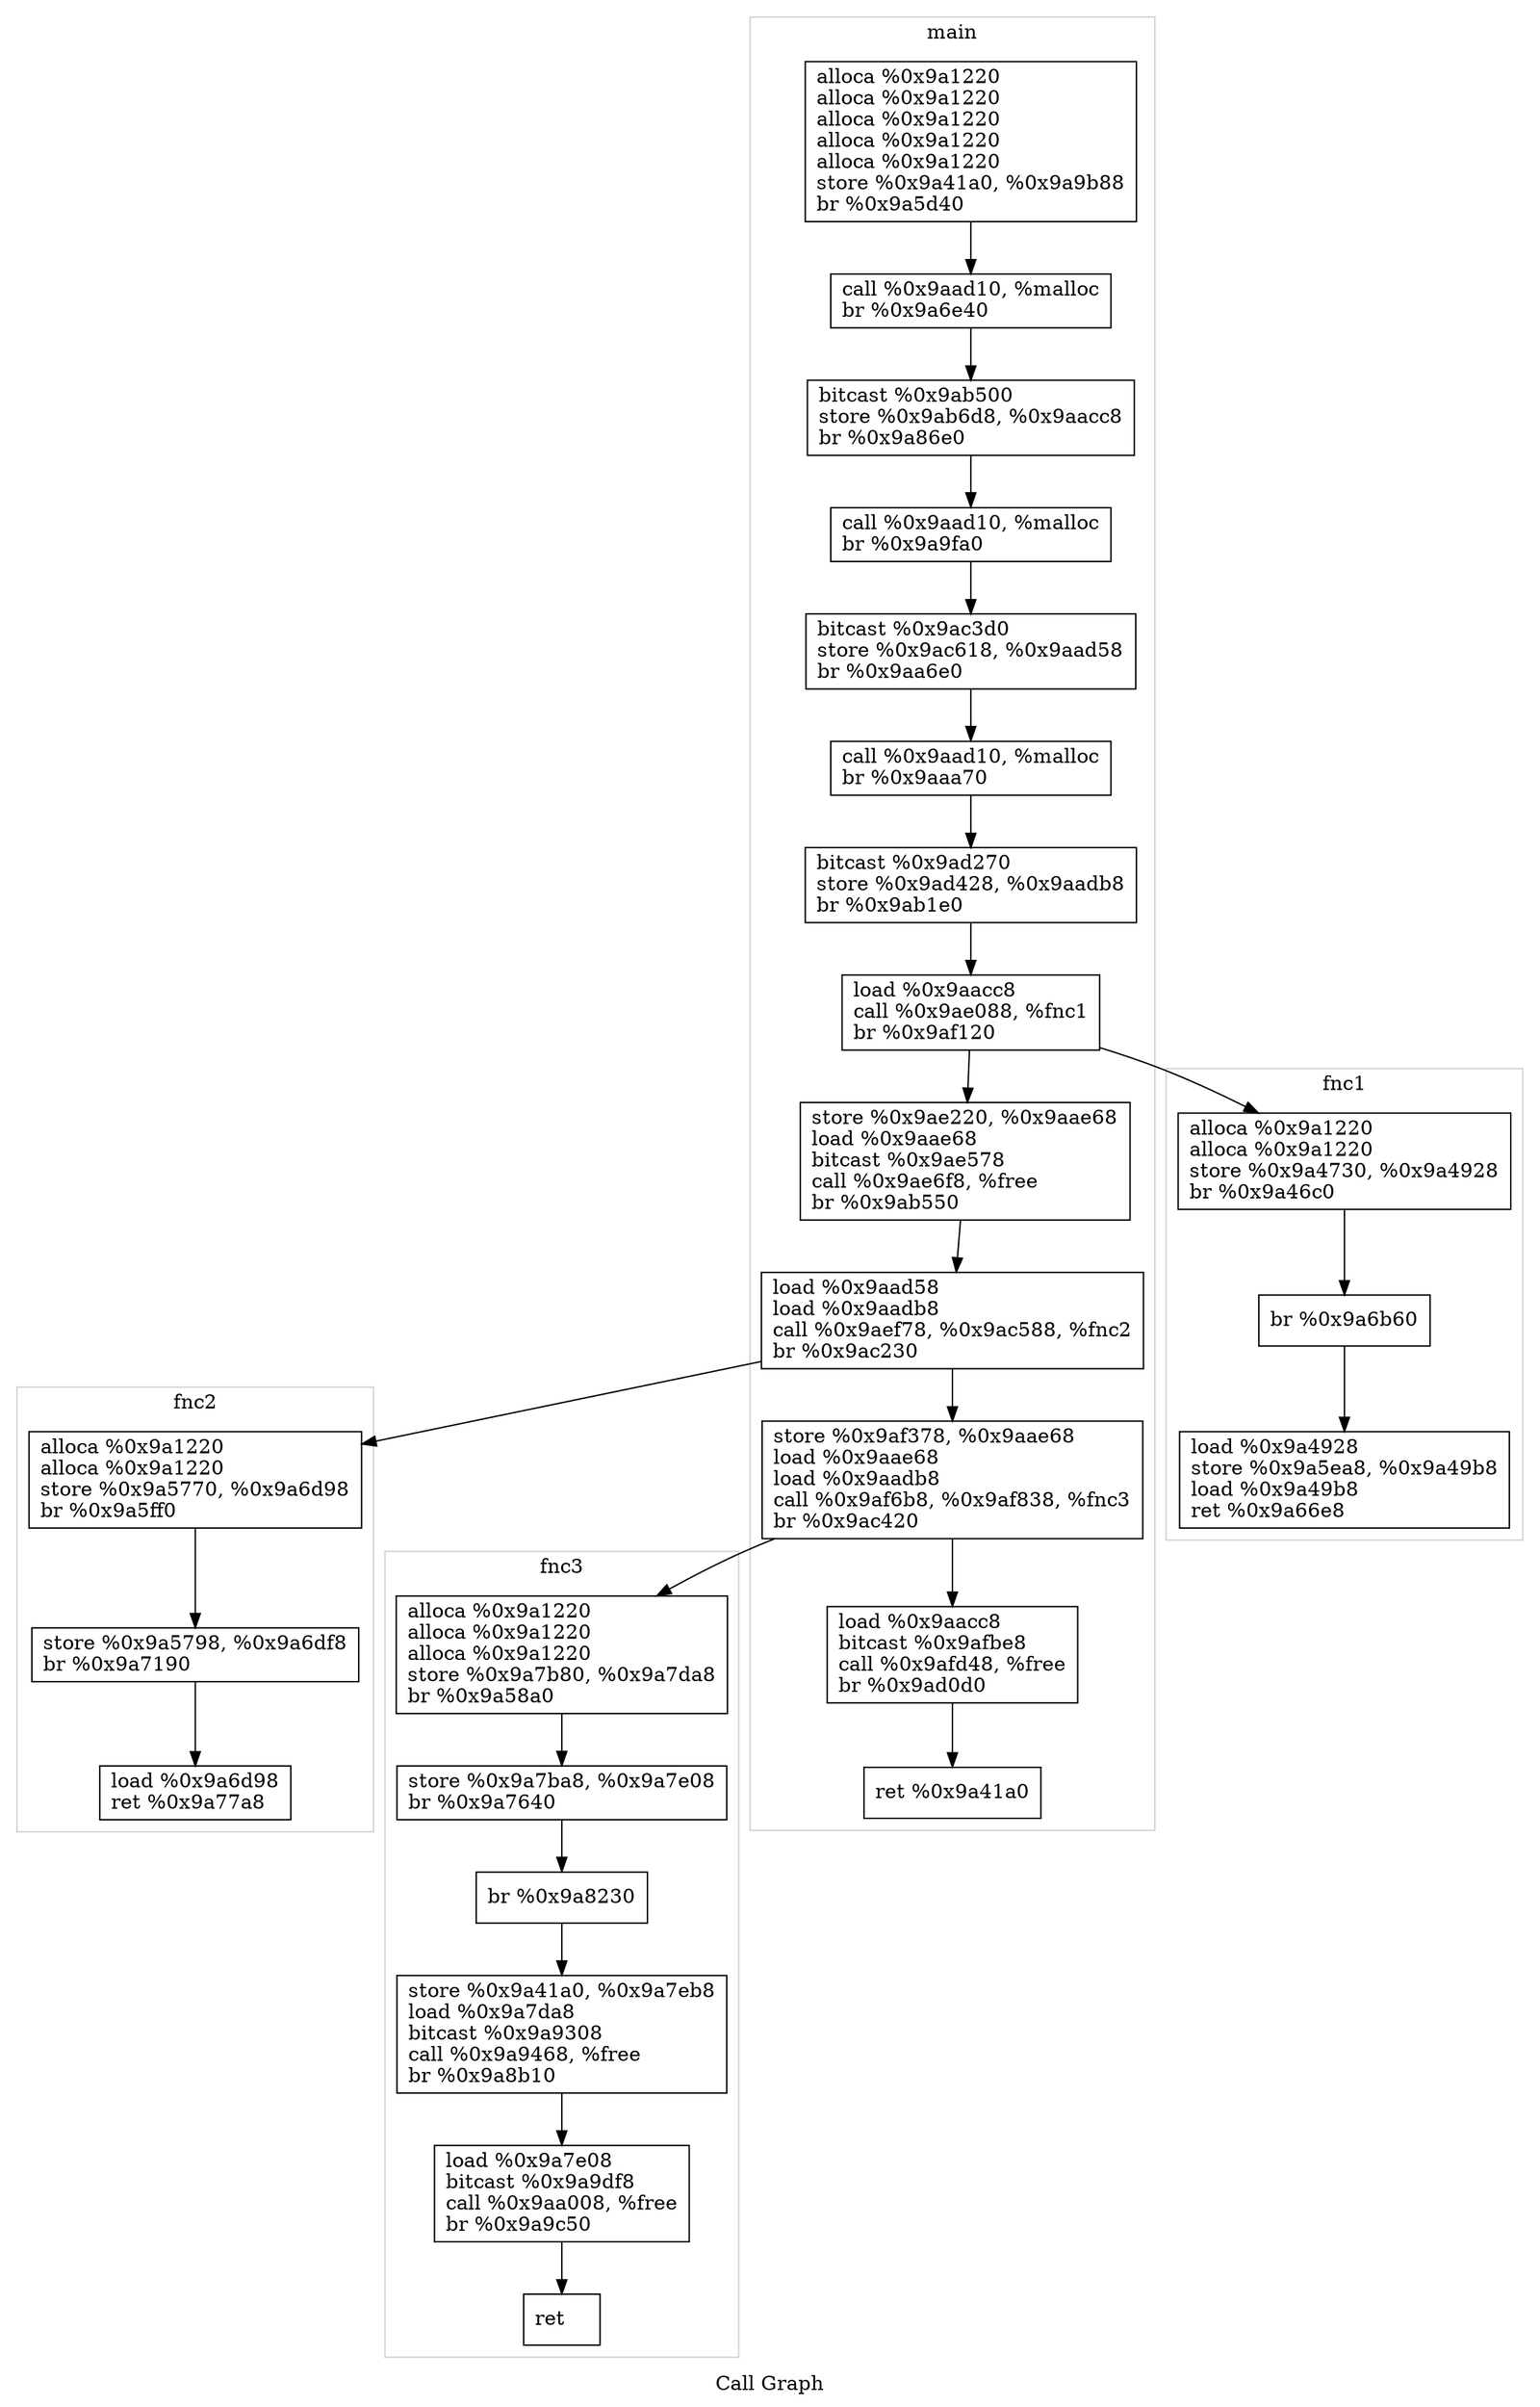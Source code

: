 digraph {

	label="Call Graph";
	subgraph cluster_0 {
		color=lightgrey;
		label="fnc1";
		Node0x9a4860 [shape=record, label="{
				alloca %0x9a1220\l
				alloca %0x9a1220\l
				store %0x9a4730, %0x9a4928\l
				br %0x9a46c0\l
			}"];
		Node0x9a4860 -> Node0x9a46c0;
		Node0x9a46c0 [shape=record, label="{
				br %0x9a6b60\l
			}"];
		Node0x9a46c0 -> Node0x9a6b60;
		Node0x9a6b60 [shape=record, label="{
				load %0x9a4928\l
				store %0x9a5ea8, %0x9a49b8\l
				load %0x9a49b8\l
				ret %0x9a66e8\l
			}"];
	}
	subgraph cluster_1 {
		color=lightgrey;
		label="llvm.dbg.declare";
	}
	subgraph cluster_2 {
		color=lightgrey;
		label="fnc2";
		Node0x9a6cf0 [shape=record, label="{
				alloca %0x9a1220\l
				alloca %0x9a1220\l
				store %0x9a5770, %0x9a6d98\l
				br %0x9a5ff0\l
			}"];
		Node0x9a6cf0 -> Node0x9a5ff0;
		Node0x9a5ff0 [shape=record, label="{
				store %0x9a5798, %0x9a6df8\l
				br %0x9a7190\l
			}"];
		Node0x9a5ff0 -> Node0x9a7190;
		Node0x9a7190 [shape=record, label="{
				load %0x9a6d98\l
				ret %0x9a77a8\l
			}"];
	}
	subgraph cluster_3 {
		color=lightgrey;
		label="fnc3";
		Node0x9a7d00 [shape=record, label="{
				alloca %0x9a1220\l
				alloca %0x9a1220\l
				alloca %0x9a1220\l
				store %0x9a7b80, %0x9a7da8\l
				br %0x9a58a0\l
			}"];
		Node0x9a7d00 -> Node0x9a58a0;
		Node0x9a58a0 [shape=record, label="{
				store %0x9a7ba8, %0x9a7e08\l
				br %0x9a7640\l
			}"];
		Node0x9a58a0 -> Node0x9a7640;
		Node0x9a7640 [shape=record, label="{
				br %0x9a8230\l
			}"];
		Node0x9a7640 -> Node0x9a8230;
		Node0x9a8230 [shape=record, label="{
				store %0x9a41a0, %0x9a7eb8\l
				load %0x9a7da8\l
				bitcast %0x9a9308\l
				call %0x9a9468, %free\l
				br %0x9a8b10\l
			}"];
		Node0x9a8230 -> Node0x9a8b10;
		Node0x9a8b10 [shape=record, label="{
				load %0x9a7e08\l
				bitcast %0x9a9df8\l
				call %0x9aa008, %free\l
				br %0x9a9c50\l
			}"];
		Node0x9a8b10 -> Node0x9a9c50;
		Node0x9a9c50 [shape=record, label="{
				ret \l
			}"];
	}
	subgraph cluster_4 {
		color=lightgrey;
		label="free";
	}
	subgraph cluster_5 {
		color=lightgrey;
		label="main";
		Node0x9aabe0 [shape=record, label="{
				alloca %0x9a1220\l
				alloca %0x9a1220\l
				alloca %0x9a1220\l
				alloca %0x9a1220\l
				alloca %0x9a1220\l
				store %0x9a41a0, %0x9a9b88\l
				br %0x9a5d40\l
			}"];
		Node0x9aabe0 -> Node0x9a5d40;
		Node0x9a5d40 [shape=record, label="{
				call %0x9aad10, %malloc\l
				br %0x9a6e40\l
			}"];
		Node0x9a5d40 -> Node0x9a6e40;
		Node0x9a6e40 [shape=record, label="{
				bitcast %0x9ab500\l
				store %0x9ab6d8, %0x9aacc8\l
				br %0x9a86e0\l
			}"];
		Node0x9a6e40 -> Node0x9a86e0;
		Node0x9a86e0 [shape=record, label="{
				call %0x9aad10, %malloc\l
				br %0x9a9fa0\l
			}"];
		Node0x9a86e0 -> Node0x9a9fa0;
		Node0x9a9fa0 [shape=record, label="{
				bitcast %0x9ac3d0\l
				store %0x9ac618, %0x9aad58\l
				br %0x9aa6e0\l
			}"];
		Node0x9a9fa0 -> Node0x9aa6e0;
		Node0x9aa6e0 [shape=record, label="{
				call %0x9aad10, %malloc\l
				br %0x9aaa70\l
			}"];
		Node0x9aa6e0 -> Node0x9aaa70;
		Node0x9aaa70 [shape=record, label="{
				bitcast %0x9ad270\l
				store %0x9ad428, %0x9aadb8\l
				br %0x9ab1e0\l
			}"];
		Node0x9aaa70 -> Node0x9ab1e0;
		Node0x9ab1e0 [shape=record, label="{
				load %0x9aacc8\l
				call %0x9ae088, %fnc1\l
				br %0x9af120\l
			}"];
		Node0x9ab1e0 -> Node0x9af120;
		Node0x9af120 [shape=record, label="{
				store %0x9ae220, %0x9aae68\l
				load %0x9aae68\l
				bitcast %0x9ae578\l
				call %0x9ae6f8, %free\l
				br %0x9ab550\l
			}"];
		Node0x9af120 -> Node0x9ab550;
		Node0x9ab550 [shape=record, label="{
				load %0x9aad58\l
				load %0x9aadb8\l
				call %0x9aef78, %0x9ac588, %fnc2\l
				br %0x9ac230\l
			}"];
		Node0x9ab550 -> Node0x9ac230;
		Node0x9ac230 [shape=record, label="{
				store %0x9af378, %0x9aae68\l
				load %0x9aae68\l
				load %0x9aadb8\l
				call %0x9af6b8, %0x9af838, %fnc3\l
				br %0x9ac420\l
			}"];
		Node0x9ac230 -> Node0x9ac420;
		Node0x9ac420 [shape=record, label="{
				load %0x9aacc8\l
				bitcast %0x9afbe8\l
				call %0x9afd48, %free\l
				br %0x9ad0d0\l
			}"];
		Node0x9ac420 -> Node0x9ad0d0;
		Node0x9ad0d0 [shape=record, label="{
				ret %0x9a41a0\l
			}"];
	}
	subgraph cluster_6 {
		color=lightgrey;
		label="malloc";
	}
	Node0x9ab1e0 -> Node0x9a4860
	Node0x9ab550 -> Node0x9a6cf0
	Node0x9ac230 -> Node0x9a7d00
}